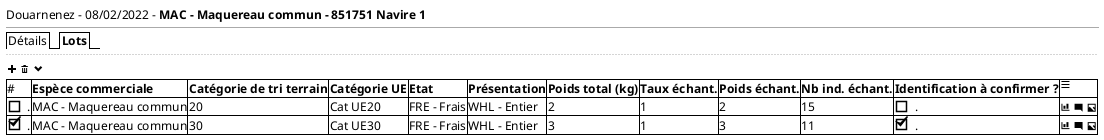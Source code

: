 @startsalt
{
  Douarnenez - 08/02/2022 - <b>MAC - Maquereau commun - 851751 Navire 1
  --
  {/  Détails | <b>Lots}
  ..
  { <&plus> <&trash> <&chevron-bottom> }

  {#
     # | <b>Espèce commerciale | <b>Catégorie de tri terrain | <b>Catégorie UE | <b>Etat | <b>Présentation | <b>Poids total (kg) | <b>Taux échant. | <b>Poids échant. | <b>Nb ind. échant. | <b>Identification à confirmer ?| <&menu>
     [ ] . | MAC - Maquereau commun | 20 | Cat UE20 | FRE - Frais | WHL - Entier | 2 | 1 | 2 | 15 | [ ]. | <&bar-chart> <&comment-square> <&image>
     [X] . | MAC - Maquereau commun | 30 | Cat UE30 | FRE - Frais | WHL - Entier | 3 | 1 | 3 | 11 | [X]. | <&bar-chart> <&comment-square> <&image>
   }

}
@endsalt
